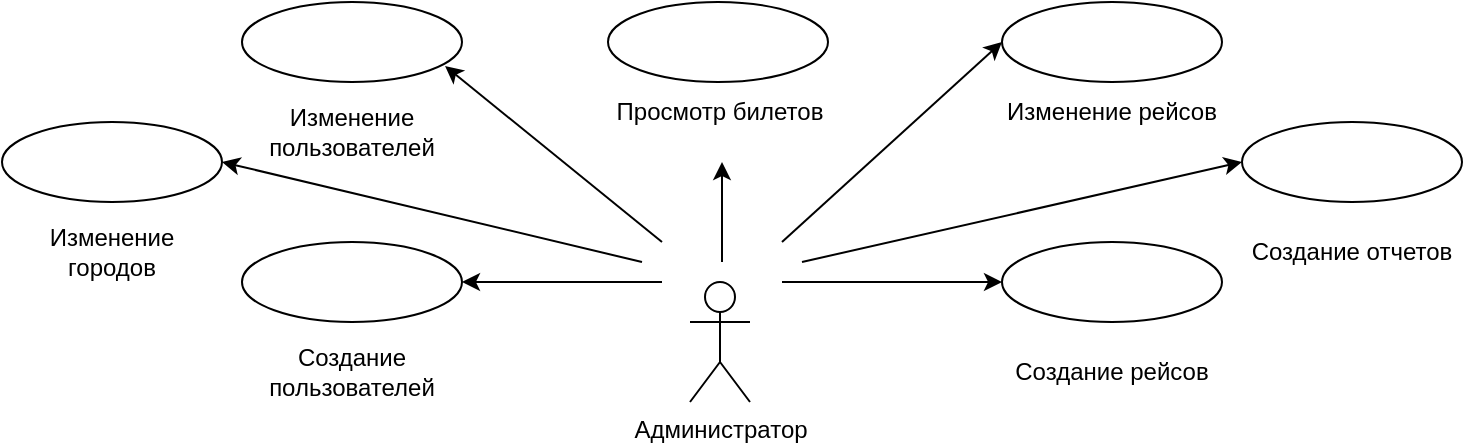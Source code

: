 <mxfile version="21.5.0" type="device">
  <diagram name="Страница 1" id="az1gysKcP3N_YfgW6BbR">
    <mxGraphModel dx="836" dy="495" grid="1" gridSize="10" guides="1" tooltips="1" connect="1" arrows="1" fold="1" page="1" pageScale="1" pageWidth="827" pageHeight="1169" math="0" shadow="0">
      <root>
        <mxCell id="0" />
        <mxCell id="1" parent="0" />
        <mxCell id="x6giBed8Eq57TnZa8WMb-1" value="Администратор" style="shape=umlActor;verticalLabelPosition=bottom;verticalAlign=top;html=1;outlineConnect=0;" vertex="1" parent="1">
          <mxGeometry x="384" y="220" width="30" height="60" as="geometry" />
        </mxCell>
        <mxCell id="x6giBed8Eq57TnZa8WMb-5" value="" style="ellipse;whiteSpace=wrap;html=1;" vertex="1" parent="1">
          <mxGeometry x="540" y="80" width="110" height="40" as="geometry" />
        </mxCell>
        <mxCell id="x6giBed8Eq57TnZa8WMb-6" value="Изменение рейсов" style="text;html=1;strokeColor=none;fillColor=none;align=center;verticalAlign=middle;whiteSpace=wrap;rounded=0;" vertex="1" parent="1">
          <mxGeometry x="540" y="120" width="110" height="30" as="geometry" />
        </mxCell>
        <mxCell id="x6giBed8Eq57TnZa8WMb-7" value="" style="endArrow=classic;html=1;rounded=0;entryX=0;entryY=0.5;entryDx=0;entryDy=0;" edge="1" parent="1" target="x6giBed8Eq57TnZa8WMb-5">
          <mxGeometry width="50" height="50" relative="1" as="geometry">
            <mxPoint x="430" y="200" as="sourcePoint" />
            <mxPoint x="380" y="110" as="targetPoint" />
          </mxGeometry>
        </mxCell>
        <mxCell id="x6giBed8Eq57TnZa8WMb-9" value="" style="ellipse;whiteSpace=wrap;html=1;" vertex="1" parent="1">
          <mxGeometry x="343" y="80" width="110" height="40" as="geometry" />
        </mxCell>
        <mxCell id="x6giBed8Eq57TnZa8WMb-10" value="Просмотр билетов" style="text;html=1;strokeColor=none;fillColor=none;align=center;verticalAlign=middle;whiteSpace=wrap;rounded=0;" vertex="1" parent="1">
          <mxGeometry x="339" y="120" width="120" height="30" as="geometry" />
        </mxCell>
        <mxCell id="x6giBed8Eq57TnZa8WMb-12" value="" style="endArrow=classic;html=1;rounded=0;" edge="1" parent="1">
          <mxGeometry width="50" height="50" relative="1" as="geometry">
            <mxPoint x="400" y="210" as="sourcePoint" />
            <mxPoint x="400" y="160" as="targetPoint" />
          </mxGeometry>
        </mxCell>
        <mxCell id="x6giBed8Eq57TnZa8WMb-14" value="" style="ellipse;whiteSpace=wrap;html=1;" vertex="1" parent="1">
          <mxGeometry x="160" y="200" width="110" height="40" as="geometry" />
        </mxCell>
        <mxCell id="x6giBed8Eq57TnZa8WMb-15" value="Создание пользователей" style="text;html=1;strokeColor=none;fillColor=none;align=center;verticalAlign=middle;whiteSpace=wrap;rounded=0;" vertex="1" parent="1">
          <mxGeometry x="160" y="250" width="110" height="30" as="geometry" />
        </mxCell>
        <mxCell id="x6giBed8Eq57TnZa8WMb-16" value="" style="endArrow=classic;html=1;rounded=0;entryX=1;entryY=0.5;entryDx=0;entryDy=0;" edge="1" parent="1" target="x6giBed8Eq57TnZa8WMb-14">
          <mxGeometry width="50" height="50" relative="1" as="geometry">
            <mxPoint x="370" y="220" as="sourcePoint" />
            <mxPoint x="260" y="300" as="targetPoint" />
          </mxGeometry>
        </mxCell>
        <mxCell id="x6giBed8Eq57TnZa8WMb-44" value="" style="ellipse;whiteSpace=wrap;html=1;" vertex="1" parent="1">
          <mxGeometry x="160" y="80" width="110" height="40" as="geometry" />
        </mxCell>
        <mxCell id="x6giBed8Eq57TnZa8WMb-45" value="Изменение пользователей" style="text;html=1;strokeColor=none;fillColor=none;align=center;verticalAlign=middle;whiteSpace=wrap;rounded=0;" vertex="1" parent="1">
          <mxGeometry x="160" y="130" width="110" height="30" as="geometry" />
        </mxCell>
        <mxCell id="x6giBed8Eq57TnZa8WMb-46" value="" style="ellipse;whiteSpace=wrap;html=1;" vertex="1" parent="1">
          <mxGeometry x="540" y="200" width="110" height="40" as="geometry" />
        </mxCell>
        <mxCell id="x6giBed8Eq57TnZa8WMb-47" value="Создание рейсов" style="text;html=1;strokeColor=none;fillColor=none;align=center;verticalAlign=middle;whiteSpace=wrap;rounded=0;" vertex="1" parent="1">
          <mxGeometry x="540" y="250" width="110" height="30" as="geometry" />
        </mxCell>
        <mxCell id="x6giBed8Eq57TnZa8WMb-48" value="" style="ellipse;whiteSpace=wrap;html=1;" vertex="1" parent="1">
          <mxGeometry x="660" y="140" width="110" height="40" as="geometry" />
        </mxCell>
        <mxCell id="x6giBed8Eq57TnZa8WMb-49" value="Создание отчетов" style="text;html=1;strokeColor=none;fillColor=none;align=center;verticalAlign=middle;whiteSpace=wrap;rounded=0;" vertex="1" parent="1">
          <mxGeometry x="660" y="190" width="110" height="30" as="geometry" />
        </mxCell>
        <mxCell id="x6giBed8Eq57TnZa8WMb-50" value="" style="ellipse;whiteSpace=wrap;html=1;" vertex="1" parent="1">
          <mxGeometry x="40" y="140" width="110" height="40" as="geometry" />
        </mxCell>
        <mxCell id="x6giBed8Eq57TnZa8WMb-51" value="Изменение городов" style="text;html=1;strokeColor=none;fillColor=none;align=center;verticalAlign=middle;whiteSpace=wrap;rounded=0;" vertex="1" parent="1">
          <mxGeometry x="40" y="190" width="110" height="30" as="geometry" />
        </mxCell>
        <mxCell id="x6giBed8Eq57TnZa8WMb-52" value="" style="endArrow=classic;html=1;rounded=0;entryX=0.923;entryY=0.8;entryDx=0;entryDy=0;entryPerimeter=0;" edge="1" parent="1" target="x6giBed8Eq57TnZa8WMb-44">
          <mxGeometry width="50" height="50" relative="1" as="geometry">
            <mxPoint x="370" y="200" as="sourcePoint" />
            <mxPoint x="390" y="340" as="targetPoint" />
          </mxGeometry>
        </mxCell>
        <mxCell id="x6giBed8Eq57TnZa8WMb-53" value="" style="endArrow=classic;html=1;rounded=0;entryX=1;entryY=0.5;entryDx=0;entryDy=0;" edge="1" parent="1" target="x6giBed8Eq57TnZa8WMb-50">
          <mxGeometry width="50" height="50" relative="1" as="geometry">
            <mxPoint x="360" y="210" as="sourcePoint" />
            <mxPoint x="240" y="340" as="targetPoint" />
          </mxGeometry>
        </mxCell>
        <mxCell id="x6giBed8Eq57TnZa8WMb-54" value="" style="endArrow=classic;html=1;rounded=0;entryX=0;entryY=0.5;entryDx=0;entryDy=0;" edge="1" parent="1" target="x6giBed8Eq57TnZa8WMb-46">
          <mxGeometry width="50" height="50" relative="1" as="geometry">
            <mxPoint x="430" y="220" as="sourcePoint" />
            <mxPoint x="580" y="300" as="targetPoint" />
          </mxGeometry>
        </mxCell>
        <mxCell id="x6giBed8Eq57TnZa8WMb-55" value="" style="endArrow=classic;html=1;rounded=0;entryX=0;entryY=0.5;entryDx=0;entryDy=0;" edge="1" parent="1" target="x6giBed8Eq57TnZa8WMb-48">
          <mxGeometry width="50" height="50" relative="1" as="geometry">
            <mxPoint x="440" y="210" as="sourcePoint" />
            <mxPoint x="530" y="350" as="targetPoint" />
          </mxGeometry>
        </mxCell>
      </root>
    </mxGraphModel>
  </diagram>
</mxfile>
